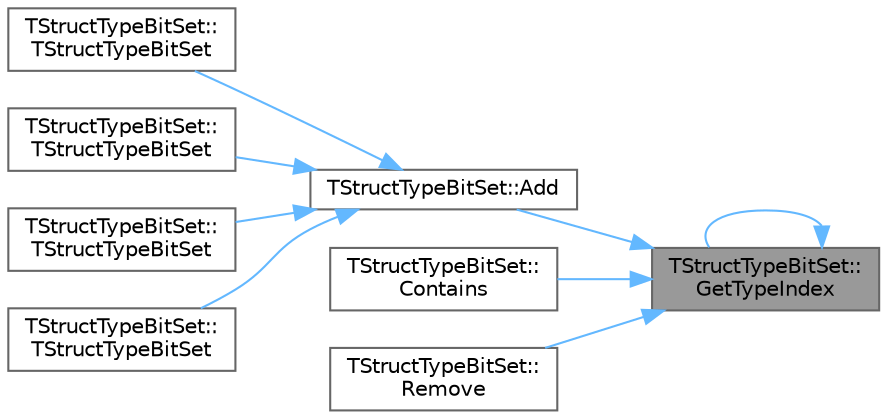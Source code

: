 digraph "TStructTypeBitSet::GetTypeIndex"
{
 // INTERACTIVE_SVG=YES
 // LATEX_PDF_SIZE
  bgcolor="transparent";
  edge [fontname=Helvetica,fontsize=10,labelfontname=Helvetica,labelfontsize=10];
  node [fontname=Helvetica,fontsize=10,shape=box,height=0.2,width=0.4];
  rankdir="RL";
  Node1 [id="Node000001",label="TStructTypeBitSet::\lGetTypeIndex",height=0.2,width=0.4,color="gray40", fillcolor="grey60", style="filled", fontcolor="black",tooltip="Gets the index of a struct type within the tracker, adding it if not already present."];
  Node1 -> Node2 [id="edge1_Node000001_Node000002",dir="back",color="steelblue1",style="solid",tooltip=" "];
  Node2 [id="Node000002",label="TStructTypeBitSet::Add",height=0.2,width=0.4,color="grey40", fillcolor="white", style="filled",URL="$d0/d16/structTStructTypeBitSet.html#ad707936a54a33a8fd0f75429c95cbb62",tooltip="Adds a struct type to the bitset."];
  Node2 -> Node3 [id="edge2_Node000002_Node000003",dir="back",color="steelblue1",style="solid",tooltip=" "];
  Node3 [id="Node000003",label="TStructTypeBitSet::\lTStructTypeBitSet",height=0.2,width=0.4,color="grey40", fillcolor="white", style="filled",URL="$d0/d16/structTStructTypeBitSet.html#a4c9a9cf492cff7290845304e9138c6d2",tooltip="Constructor that initializes the bitset with a single struct type."];
  Node2 -> Node4 [id="edge3_Node000002_Node000004",dir="back",color="steelblue1",style="solid",tooltip=" "];
  Node4 [id="Node000004",label="TStructTypeBitSet::\lTStructTypeBitSet",height=0.2,width=0.4,color="grey40", fillcolor="white", style="filled",URL="$d0/d16/structTStructTypeBitSet.html#a169defd1a9a56ca2f757d64f49487e53",tooltip="Constructor that initializes the bitset with an initializer list of struct types."];
  Node2 -> Node5 [id="edge4_Node000002_Node000005",dir="back",color="steelblue1",style="solid",tooltip=" "];
  Node5 [id="Node000005",label="TStructTypeBitSet::\lTStructTypeBitSet",height=0.2,width=0.4,color="grey40", fillcolor="white", style="filled",URL="$d0/d16/structTStructTypeBitSet.html#a12f957ed7da3d54fbd47b23eac6e6d94",tooltip="Constructor that initializes the bitset with an array view of struct types."];
  Node2 -> Node6 [id="edge5_Node000002_Node000006",dir="back",color="steelblue1",style="solid",tooltip=" "];
  Node6 [id="Node000006",label="TStructTypeBitSet::\lTStructTypeBitSet",height=0.2,width=0.4,color="grey40", fillcolor="white", style="filled",URL="$d0/d16/structTStructTypeBitSet.html#af5081c05136594944fd50ab20989fcca",tooltip="This constructor is only available for UScriptStructs."];
  Node1 -> Node7 [id="edge6_Node000001_Node000007",dir="back",color="steelblue1",style="solid",tooltip=" "];
  Node7 [id="Node000007",label="TStructTypeBitSet::\lContains",height=0.2,width=0.4,color="grey40", fillcolor="white", style="filled",URL="$d0/d16/structTStructTypeBitSet.html#a9924e930b8d2a841057c8715bad86253",tooltip="Checks if the bitset contains a specific struct type."];
  Node1 -> Node1 [id="edge7_Node000001_Node000001",dir="back",color="steelblue1",style="solid",tooltip=" "];
  Node1 -> Node8 [id="edge8_Node000001_Node000008",dir="back",color="steelblue1",style="solid",tooltip=" "];
  Node8 [id="Node000008",label="TStructTypeBitSet::\lRemove",height=0.2,width=0.4,color="grey40", fillcolor="white", style="filled",URL="$d0/d16/structTStructTypeBitSet.html#aee3ff2d2ada28e405f9a5219d23f05cb",tooltip="Removes a struct type from the bitset."];
}
